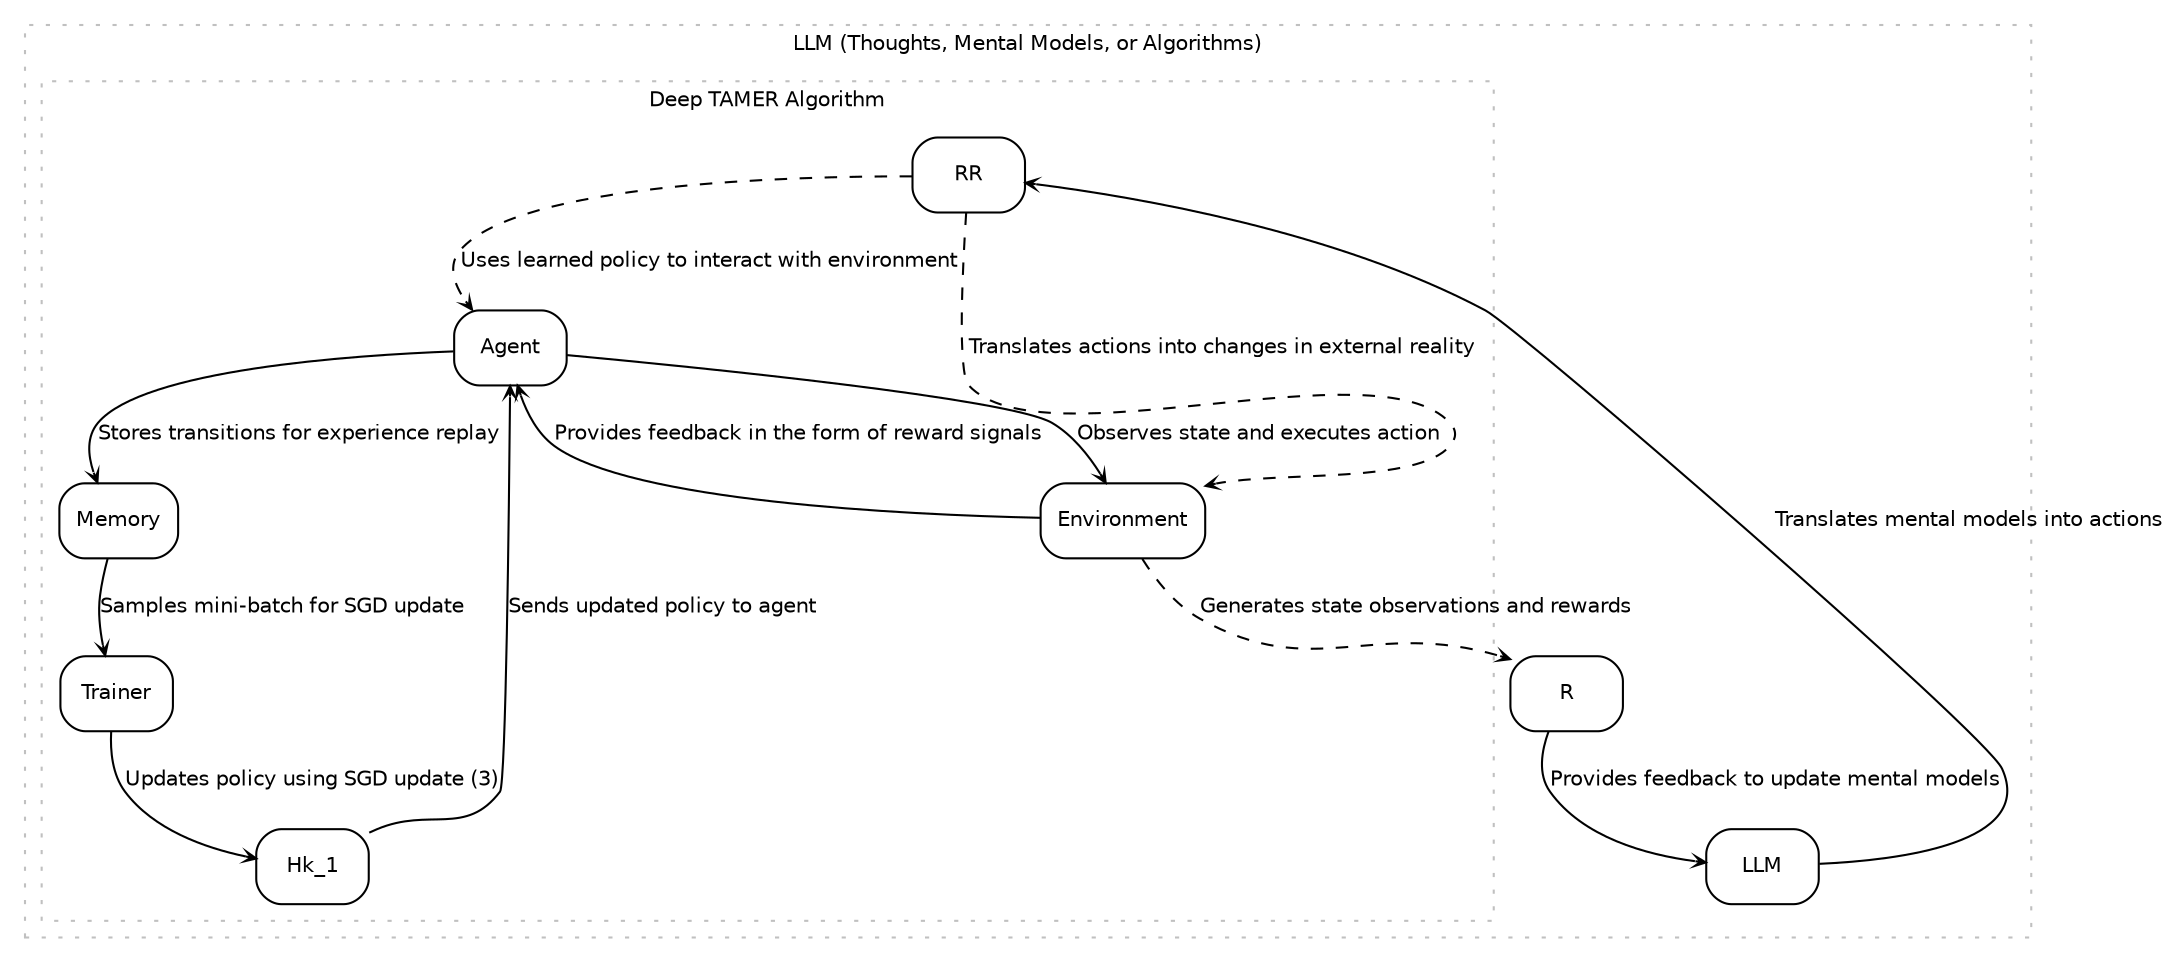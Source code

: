 digraph Blended_Concept {
    rankdir=TB;
    fontsize = 10;
    fontname = "Helvetica";
    
    node[shape=box, style=rounded, fontname=Helvetica, fontsize=10];
    edge[arrowhead=vee, arrowsize=0.5, fontname=Helvetica, fontsize=10];
    
    subgraph cluster_LLM {
        label="LLM (Thoughts, Mental Models, or Algorithms)";
        style=dotted;
        color=gray;
        LLM -> RR [label="Translates mental models into actions"];
        R -> LLM [label="Provides feedback to update mental models"];
        
        subgraph cluster_TAMER {
            label="Deep TAMER Algorithm";
            style=dotted;
            color=gray;
            
            Agent -> Environment [label="Observes state and executes action"];
            Environment -> Agent [label="Provides feedback in the form of reward signals"];
            Agent -> Memory [label="Stores transitions for experience replay"];
            Memory -> Trainer [label="Samples mini-batch for SGD update"];
            Trainer -> Hk_1 [label="Updates policy using SGD update (3)"];
            Hk_1 -> Agent [label="Sends updated policy to agent"];
            
            RR -> Agent [style=dashed, label="Uses learned policy to interact with environment"];
        }
    }
    
    subgraph cluster_R {
        label="R (External Reality)";
        
        Environment -> R [style=dashed, label="Generates state observations and rewards"];
        
        RR -> Environment [style=dashed, label="Translates actions into changes in external reality"];
    }
}
